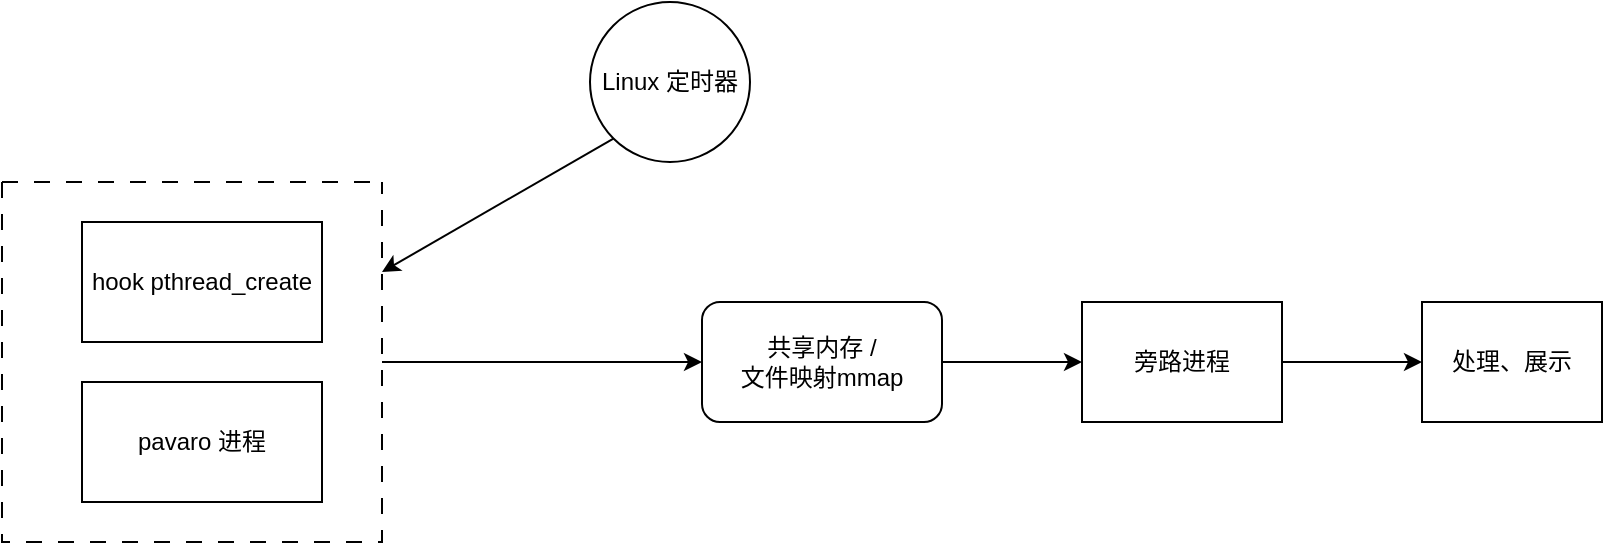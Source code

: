 <mxfile version="21.1.7" type="device">
  <diagram name="第 1 页" id="tBmPIZ2vZAZNE_NMPpGJ">
    <mxGraphModel dx="1434" dy="796" grid="1" gridSize="10" guides="1" tooltips="1" connect="1" arrows="1" fold="1" page="1" pageScale="1" pageWidth="827" pageHeight="1169" math="0" shadow="0">
      <root>
        <mxCell id="0" />
        <mxCell id="1" parent="0" />
        <mxCell id="3JgRLcPMAhVuBqiTOAQh-1" value="pavaro 进程" style="rounded=0;whiteSpace=wrap;html=1;" vertex="1" parent="1">
          <mxGeometry x="80" y="330" width="120" height="60" as="geometry" />
        </mxCell>
        <mxCell id="3JgRLcPMAhVuBqiTOAQh-2" value="Linux 定时器" style="ellipse;whiteSpace=wrap;html=1;aspect=fixed;" vertex="1" parent="1">
          <mxGeometry x="334" y="140" width="80" height="80" as="geometry" />
        </mxCell>
        <mxCell id="3JgRLcPMAhVuBqiTOAQh-3" value="共享内存 /&lt;br&gt;文件映射mmap" style="rounded=1;whiteSpace=wrap;html=1;" vertex="1" parent="1">
          <mxGeometry x="390" y="290" width="120" height="60" as="geometry" />
        </mxCell>
        <mxCell id="3JgRLcPMAhVuBqiTOAQh-14" style="edgeStyle=orthogonalEdgeStyle;rounded=0;orthogonalLoop=1;jettySize=auto;html=1;exitX=1;exitY=0.5;exitDx=0;exitDy=0;entryX=0;entryY=0.5;entryDx=0;entryDy=0;" edge="1" parent="1" source="3JgRLcPMAhVuBqiTOAQh-5" target="3JgRLcPMAhVuBqiTOAQh-13">
          <mxGeometry relative="1" as="geometry" />
        </mxCell>
        <mxCell id="3JgRLcPMAhVuBqiTOAQh-5" value="旁路进程" style="rounded=0;whiteSpace=wrap;html=1;" vertex="1" parent="1">
          <mxGeometry x="580" y="290" width="100" height="60" as="geometry" />
        </mxCell>
        <mxCell id="3JgRLcPMAhVuBqiTOAQh-6" value="hook pthread_create" style="rounded=0;whiteSpace=wrap;html=1;" vertex="1" parent="1">
          <mxGeometry x="80" y="250" width="120" height="60" as="geometry" />
        </mxCell>
        <mxCell id="3JgRLcPMAhVuBqiTOAQh-8" value="" style="swimlane;startSize=0;dashed=1;dashPattern=8 8;" vertex="1" parent="1">
          <mxGeometry x="40" y="230" width="190" height="180" as="geometry" />
        </mxCell>
        <mxCell id="3JgRLcPMAhVuBqiTOAQh-9" value="" style="endArrow=classic;html=1;rounded=0;exitX=1;exitY=0.5;exitDx=0;exitDy=0;entryX=0;entryY=0.5;entryDx=0;entryDy=0;" edge="1" parent="1" source="3JgRLcPMAhVuBqiTOAQh-8" target="3JgRLcPMAhVuBqiTOAQh-3">
          <mxGeometry width="50" height="50" relative="1" as="geometry">
            <mxPoint x="390" y="430" as="sourcePoint" />
            <mxPoint x="440" y="380" as="targetPoint" />
          </mxGeometry>
        </mxCell>
        <mxCell id="3JgRLcPMAhVuBqiTOAQh-10" value="" style="endArrow=classic;html=1;rounded=0;entryX=1;entryY=0.25;entryDx=0;entryDy=0;exitX=0;exitY=1;exitDx=0;exitDy=0;" edge="1" parent="1" source="3JgRLcPMAhVuBqiTOAQh-2" target="3JgRLcPMAhVuBqiTOAQh-8">
          <mxGeometry width="50" height="50" relative="1" as="geometry">
            <mxPoint x="390" y="430" as="sourcePoint" />
            <mxPoint x="440" y="380" as="targetPoint" />
          </mxGeometry>
        </mxCell>
        <mxCell id="3JgRLcPMAhVuBqiTOAQh-11" value="" style="endArrow=classic;html=1;rounded=0;exitX=1;exitY=0.5;exitDx=0;exitDy=0;entryX=0;entryY=0.5;entryDx=0;entryDy=0;" edge="1" parent="1" source="3JgRLcPMAhVuBqiTOAQh-3" target="3JgRLcPMAhVuBqiTOAQh-5">
          <mxGeometry width="50" height="50" relative="1" as="geometry">
            <mxPoint x="550" y="450" as="sourcePoint" />
            <mxPoint x="600" y="400" as="targetPoint" />
          </mxGeometry>
        </mxCell>
        <mxCell id="3JgRLcPMAhVuBqiTOAQh-13" value="处理、展示" style="rounded=0;whiteSpace=wrap;html=1;" vertex="1" parent="1">
          <mxGeometry x="750" y="290" width="90" height="60" as="geometry" />
        </mxCell>
      </root>
    </mxGraphModel>
  </diagram>
</mxfile>
